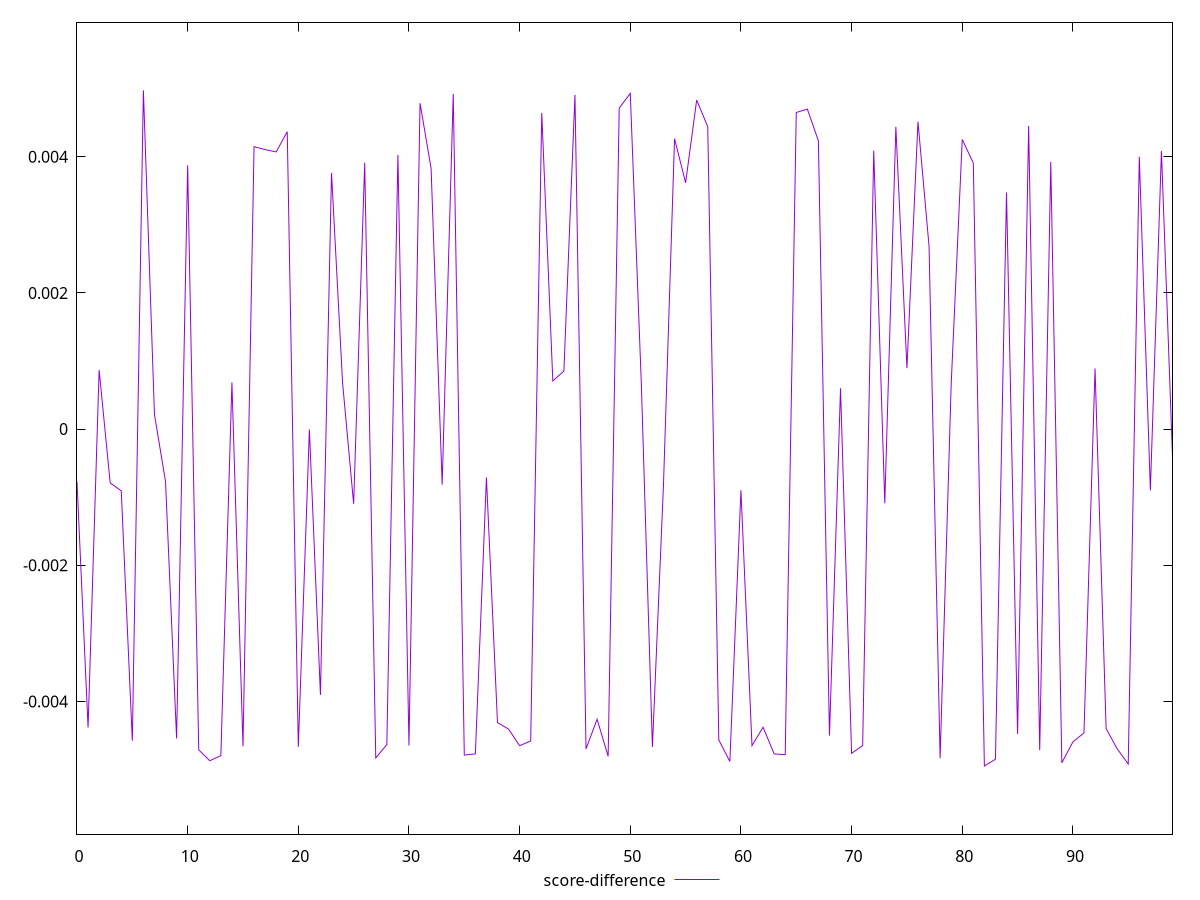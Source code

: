 reset

$scoreDifference <<EOF
0 -0.0007738867448730397
1 -0.004382552398811995
2 0.0008666468798961824
3 -0.0007913890327282819
4 -0.0009080049979618282
5 -0.004577739463106439
6 0.004974974503352728
7 0.00021505636557134222
8 -0.0007702500153336928
9 -0.004544114044719244
10 0.0038745289987958675
11 -0.004711507053132918
12 -0.004871512452678167
13 -0.00479695778853842
14 0.0006845464982542793
15 -0.00466036077335516
16 0.004147885597178935
17 0.004104869792899979
18 0.004071073913779921
19 0.00436802704242252
20 -0.00466719271276908
21 -0.000006454013445941764
22 -0.0039049574675927567
23 0.0037625718850841094
24 0.00068173128602389
25 -0.0010982860813857215
26 0.003912332523224649
27 -0.004830467838111502
28 -0.004633985054173645
29 0.004026539168453802
30 -0.00464784898876211
31 0.004786544807863627
32 0.0038284920987161075
33 -0.0008168159613843734
34 0.004922843017908254
35 -0.004788364078221502
36 -0.004771155203046357
37 -0.0007114853581179775
38 -0.00431167189236778
39 -0.0044069301736018585
40 -0.004650794418545406
41 -0.004581139210830004
42 0.004644412422563096
43 0.0007064507855736313
44 0.0008521812073989943
45 0.004908740062587305
46 -0.004698263597393865
47 -0.004262275180217462
48 -0.004807013266824062
49 0.004713886567643502
50 0.0049313720770883945
51 0.0006594547635855319
52 -0.004670025495370406
53 -0.0008189766161052908
54 0.0042653624626099035
55 0.003617558803979515
56 0.004832186651374429
57 0.004441872077106071
58 -0.004565915228727041
59 -0.0048827396122024525
60 -0.0008984089308340798
61 -0.004650135103681979
62 -0.004379606252407381
63 -0.00477070216807543
64 -0.00478352454710515
65 0.004650489490521173
66 0.004700400900784343
67 0.004235300584296664
68 -0.004502534813584841
69 0.0005993063314616021
70 -0.0047629774228597765
71 -0.004649050558695161
72 0.004090383985515034
73 -0.001089421290774592
74 0.004439512301054951
75 0.0008941199563172741
76 0.004513911950534369
77 0.0026858389541615235
78 -0.004835590754225433
79 0.0006592503543246808
80 0.004254260605240978
81 0.003907175629300097
82 -0.004949793694665833
83 -0.004848901271199163
84 0.0034745100395023876
85 -0.004477232448335894
86 0.004452860117814331
87 -0.0047158008766083614
88 0.003923393131954056
89 -0.0049016743091017945
90 -0.004595550299154455
91 -0.0044625912512211985
92 0.000889866285679386
93 -0.004398747864256175
94 -0.004696612666388794
95 -0.004919493751374876
96 0.003999014649647137
97 -0.0008994673432105443
98 0.004083785068894563
99 -0.0004009371985474325
EOF

set key outside below
set xrange [0:99]
set yrange [-0.005949793694665833:0.005974974503352728]
set trange [-0.005949793694665833:0.005974974503352728]
set terminal svg size 640, 500 enhanced background rgb 'white'
set output "report_00008_2021-01-22T20:58:29.167/largest-contentful-paint/samples/pages+cached+noexternal+nofonts/score-difference/values.svg"

plot $scoreDifference title "score-difference" with line

reset

